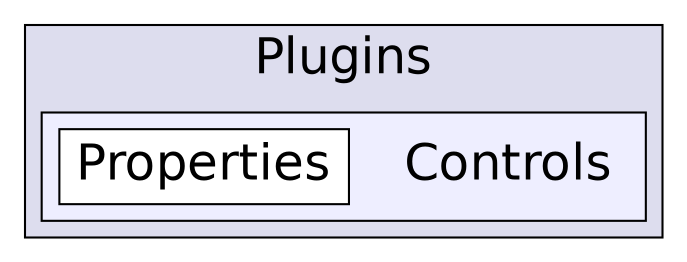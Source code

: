 digraph "C:/Users/nathanael/Documents/resizer/Plugins/Controls" {
  compound=true
  node [ fontsize="24", fontname="Helvetica"];
  edge [ labelfontsize="24", labelfontname="Helvetica"];
  subgraph clusterdir_0b4eaef40a1fe20bedafe9e8e719ce66 {
    graph [ bgcolor="#ddddee", pencolor="black", label="Plugins" fontname="Helvetica", fontsize="24", URL="dir_0b4eaef40a1fe20bedafe9e8e719ce66.html"]
  subgraph clusterdir_83c80d56bd9e3d38d2960957f3dcd8a1 {
    graph [ bgcolor="#eeeeff", pencolor="black", label="" URL="dir_83c80d56bd9e3d38d2960957f3dcd8a1.html"];
    dir_83c80d56bd9e3d38d2960957f3dcd8a1 [shape=plaintext label="Controls"];
    dir_a118aeef42cf06abd1789e5ee7d76f8e [shape=box label="Properties" color="black" fillcolor="white" style="filled" URL="dir_a118aeef42cf06abd1789e5ee7d76f8e.html"];
  }
  }
}
